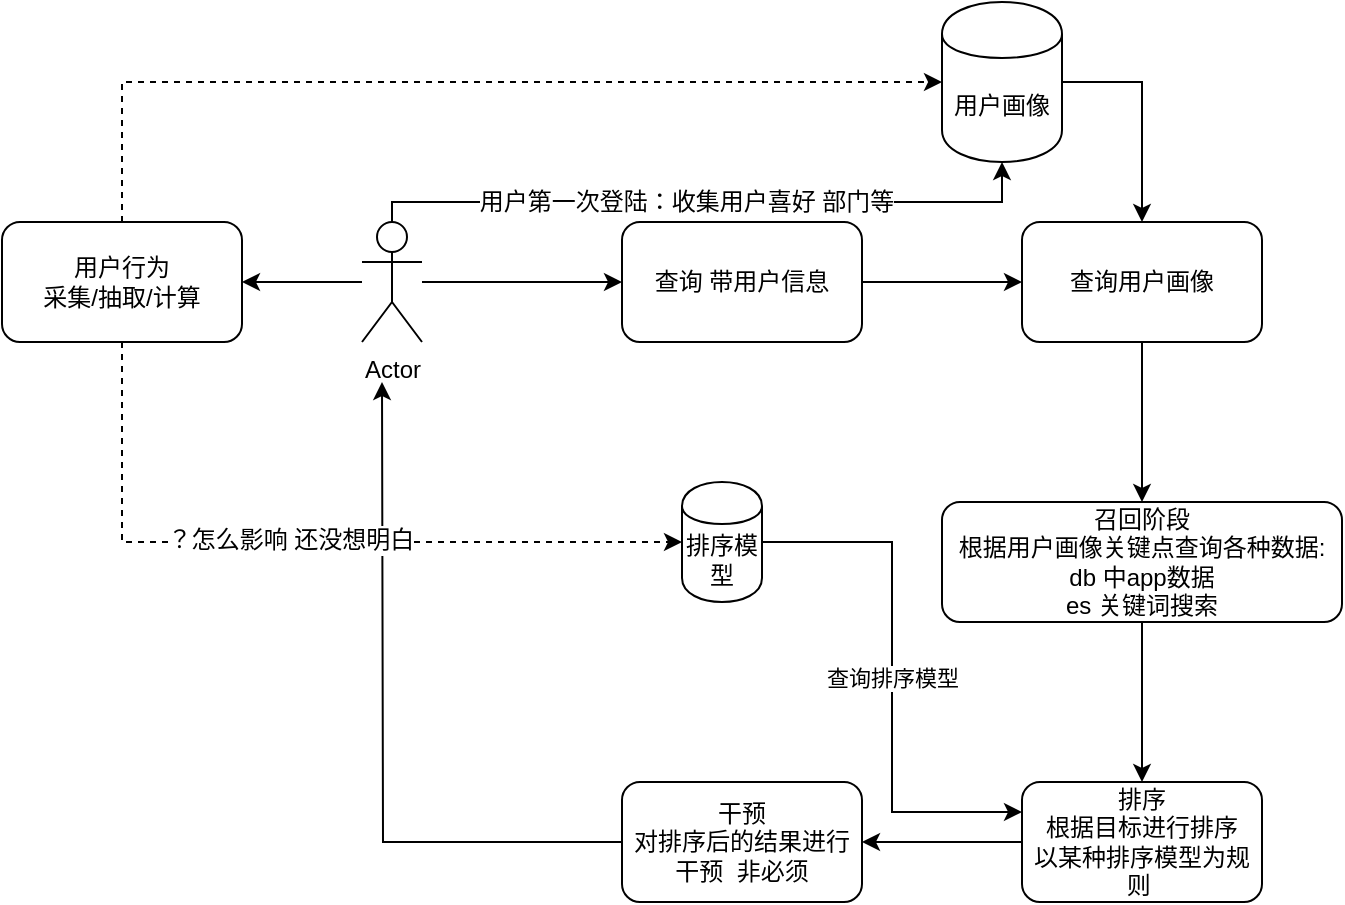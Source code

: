 <mxfile version="12.2.0" type="github" pages="2"><diagram id="1YL55RWQWuPm6EoL-R5K" name="Page-1"><mxGraphModel dx="867" dy="513" grid="1" gridSize="10" guides="1" tooltips="1" connect="1" arrows="1" fold="1" page="1" pageScale="1" pageWidth="827" pageHeight="1169" math="0" shadow="0"><root><mxCell id="0"/><mxCell id="1" parent="0"/><mxCell id="hSQNtNnEXW-lvHcJOvNs-19" style="edgeStyle=orthogonalEdgeStyle;rounded=0;orthogonalLoop=1;jettySize=auto;html=1;entryX=0;entryY=0.5;entryDx=0;entryDy=0;" edge="1" parent="1" source="hSQNtNnEXW-lvHcJOvNs-1" target="hSQNtNnEXW-lvHcJOvNs-3"><mxGeometry relative="1" as="geometry"/></mxCell><mxCell id="hSQNtNnEXW-lvHcJOvNs-26" style="edgeStyle=orthogonalEdgeStyle;rounded=0;orthogonalLoop=1;jettySize=auto;html=1;entryX=1;entryY=0.5;entryDx=0;entryDy=0;" edge="1" parent="1" source="hSQNtNnEXW-lvHcJOvNs-1" target="hSQNtNnEXW-lvHcJOvNs-25"><mxGeometry relative="1" as="geometry"/></mxCell><mxCell id="hSQNtNnEXW-lvHcJOvNs-30" style="edgeStyle=orthogonalEdgeStyle;rounded=0;orthogonalLoop=1;jettySize=auto;html=1;entryX=0.5;entryY=1;entryDx=0;entryDy=0;" edge="1" parent="1" source="hSQNtNnEXW-lvHcJOvNs-1" target="hSQNtNnEXW-lvHcJOvNs-2"><mxGeometry relative="1" as="geometry"><Array as="points"><mxPoint x="245" y="260"/><mxPoint x="550" y="260"/></Array></mxGeometry></mxCell><mxCell id="hSQNtNnEXW-lvHcJOvNs-31" value="用户第一次登陆：收集用户喜好 部门等" style="text;html=1;resizable=0;points=[];align=center;verticalAlign=middle;labelBackgroundColor=#ffffff;" vertex="1" connectable="0" parent="hSQNtNnEXW-lvHcJOvNs-30"><mxGeometry x="-0.063" relative="1" as="geometry"><mxPoint as="offset"/></mxGeometry></mxCell><mxCell id="hSQNtNnEXW-lvHcJOvNs-1" value="Actor" style="shape=umlActor;verticalLabelPosition=bottom;labelBackgroundColor=#ffffff;verticalAlign=top;html=1;outlineConnect=0;" vertex="1" parent="1"><mxGeometry x="230" y="270" width="30" height="60" as="geometry"/></mxCell><mxCell id="hSQNtNnEXW-lvHcJOvNs-11" style="edgeStyle=orthogonalEdgeStyle;rounded=0;orthogonalLoop=1;jettySize=auto;html=1;entryX=0.5;entryY=0;entryDx=0;entryDy=0;exitX=1;exitY=0.5;exitDx=0;exitDy=0;" edge="1" parent="1" source="hSQNtNnEXW-lvHcJOvNs-2" target="hSQNtNnEXW-lvHcJOvNs-8"><mxGeometry relative="1" as="geometry"/></mxCell><mxCell id="hSQNtNnEXW-lvHcJOvNs-2" value="用户画像" style="shape=cylinder;whiteSpace=wrap;html=1;boundedLbl=1;backgroundOutline=1;" vertex="1" parent="1"><mxGeometry x="520" y="160" width="60" height="80" as="geometry"/></mxCell><mxCell id="hSQNtNnEXW-lvHcJOvNs-9" value="" style="edgeStyle=orthogonalEdgeStyle;rounded=0;orthogonalLoop=1;jettySize=auto;html=1;" edge="1" parent="1" source="hSQNtNnEXW-lvHcJOvNs-3" target="hSQNtNnEXW-lvHcJOvNs-8"><mxGeometry relative="1" as="geometry"/></mxCell><mxCell id="hSQNtNnEXW-lvHcJOvNs-3" value="查询 带用户信息" style="rounded=1;whiteSpace=wrap;html=1;" vertex="1" parent="1"><mxGeometry x="360" y="270" width="120" height="60" as="geometry"/></mxCell><mxCell id="hSQNtNnEXW-lvHcJOvNs-13" value="" style="edgeStyle=orthogonalEdgeStyle;rounded=0;orthogonalLoop=1;jettySize=auto;html=1;" edge="1" parent="1" source="hSQNtNnEXW-lvHcJOvNs-8" target="hSQNtNnEXW-lvHcJOvNs-12"><mxGeometry relative="1" as="geometry"/></mxCell><mxCell id="hSQNtNnEXW-lvHcJOvNs-8" value="查询用户画像" style="rounded=1;whiteSpace=wrap;html=1;" vertex="1" parent="1"><mxGeometry x="560" y="270" width="120" height="60" as="geometry"/></mxCell><mxCell id="hSQNtNnEXW-lvHcJOvNs-15" value="" style="edgeStyle=orthogonalEdgeStyle;rounded=0;orthogonalLoop=1;jettySize=auto;html=1;" edge="1" parent="1" source="hSQNtNnEXW-lvHcJOvNs-12" target="hSQNtNnEXW-lvHcJOvNs-14"><mxGeometry relative="1" as="geometry"/></mxCell><mxCell id="hSQNtNnEXW-lvHcJOvNs-12" value="召回阶段&lt;br&gt;根据用户画像关键点查询各种数据:&lt;br&gt;db 中app数据&lt;br&gt;es 关键词搜索" style="rounded=1;whiteSpace=wrap;html=1;" vertex="1" parent="1"><mxGeometry x="520" y="410" width="200" height="60" as="geometry"/></mxCell><mxCell id="hSQNtNnEXW-lvHcJOvNs-17" value="" style="edgeStyle=orthogonalEdgeStyle;rounded=0;orthogonalLoop=1;jettySize=auto;html=1;" edge="1" parent="1" source="hSQNtNnEXW-lvHcJOvNs-14" target="hSQNtNnEXW-lvHcJOvNs-16"><mxGeometry relative="1" as="geometry"/></mxCell><mxCell id="hSQNtNnEXW-lvHcJOvNs-14" value="排序&lt;br&gt;根据目标进行排序&lt;br&gt;以某种排序模型为规则&amp;nbsp;" style="rounded=1;whiteSpace=wrap;html=1;" vertex="1" parent="1"><mxGeometry x="560" y="550" width="120" height="60" as="geometry"/></mxCell><mxCell id="hSQNtNnEXW-lvHcJOvNs-18" style="edgeStyle=orthogonalEdgeStyle;rounded=0;orthogonalLoop=1;jettySize=auto;html=1;" edge="1" parent="1" source="hSQNtNnEXW-lvHcJOvNs-16"><mxGeometry relative="1" as="geometry"><mxPoint x="240" y="350" as="targetPoint"/></mxGeometry></mxCell><mxCell id="hSQNtNnEXW-lvHcJOvNs-16" value="干预&lt;br&gt;对排序后的结果进行干预&amp;nbsp; 非必须" style="rounded=1;whiteSpace=wrap;html=1;" vertex="1" parent="1"><mxGeometry x="360" y="550" width="120" height="60" as="geometry"/></mxCell><mxCell id="hSQNtNnEXW-lvHcJOvNs-21" value="查询排序模型" style="edgeStyle=orthogonalEdgeStyle;rounded=0;orthogonalLoop=1;jettySize=auto;html=1;entryX=0;entryY=0.25;entryDx=0;entryDy=0;" edge="1" parent="1" source="hSQNtNnEXW-lvHcJOvNs-20" target="hSQNtNnEXW-lvHcJOvNs-14"><mxGeometry relative="1" as="geometry"/></mxCell><mxCell id="hSQNtNnEXW-lvHcJOvNs-20" value="排序模型" style="shape=cylinder;whiteSpace=wrap;html=1;boundedLbl=1;backgroundOutline=1;" vertex="1" parent="1"><mxGeometry x="390" y="400" width="40" height="60" as="geometry"/></mxCell><mxCell id="hSQNtNnEXW-lvHcJOvNs-27" style="edgeStyle=orthogonalEdgeStyle;rounded=0;orthogonalLoop=1;jettySize=auto;html=1;exitX=0.5;exitY=0;exitDx=0;exitDy=0;entryX=0;entryY=0.5;entryDx=0;entryDy=0;dashed=1;" edge="1" parent="1" source="hSQNtNnEXW-lvHcJOvNs-25" target="hSQNtNnEXW-lvHcJOvNs-2"><mxGeometry relative="1" as="geometry"/></mxCell><mxCell id="hSQNtNnEXW-lvHcJOvNs-28" style="edgeStyle=orthogonalEdgeStyle;rounded=0;orthogonalLoop=1;jettySize=auto;html=1;entryX=0;entryY=0.5;entryDx=0;entryDy=0;exitX=0.5;exitY=1;exitDx=0;exitDy=0;dashed=1;" edge="1" parent="1" source="hSQNtNnEXW-lvHcJOvNs-25" target="hSQNtNnEXW-lvHcJOvNs-20"><mxGeometry relative="1" as="geometry"/></mxCell><mxCell id="hSQNtNnEXW-lvHcJOvNs-29" value="？怎么影响 还没想明白" style="text;html=1;resizable=0;points=[];align=center;verticalAlign=middle;labelBackgroundColor=#ffffff;" vertex="1" connectable="0" parent="hSQNtNnEXW-lvHcJOvNs-28"><mxGeometry x="-0.032" y="1" relative="1" as="geometry"><mxPoint as="offset"/></mxGeometry></mxCell><mxCell id="hSQNtNnEXW-lvHcJOvNs-25" value="用户行为&lt;br&gt;采集/抽取/计算" style="rounded=1;whiteSpace=wrap;html=1;" vertex="1" parent="1"><mxGeometry x="50" y="270" width="120" height="60" as="geometry"/></mxCell></root></mxGraphModel></diagram><diagram id="Jb9fkMkl8CZx3HsRMLDN" name="Page-2"><mxGraphModel dx="867" dy="464" grid="1" gridSize="10" guides="1" tooltips="1" connect="1" arrows="1" fold="1" page="1" pageScale="1" pageWidth="827" pageHeight="1169" math="0" shadow="0"><root><mxCell id="zfMNPMAeRlbCjQDGqOvz-0"/><mxCell id="zfMNPMAeRlbCjQDGqOvz-1" parent="zfMNPMAeRlbCjQDGqOvz-0"/></root></mxGraphModel></diagram></mxfile>